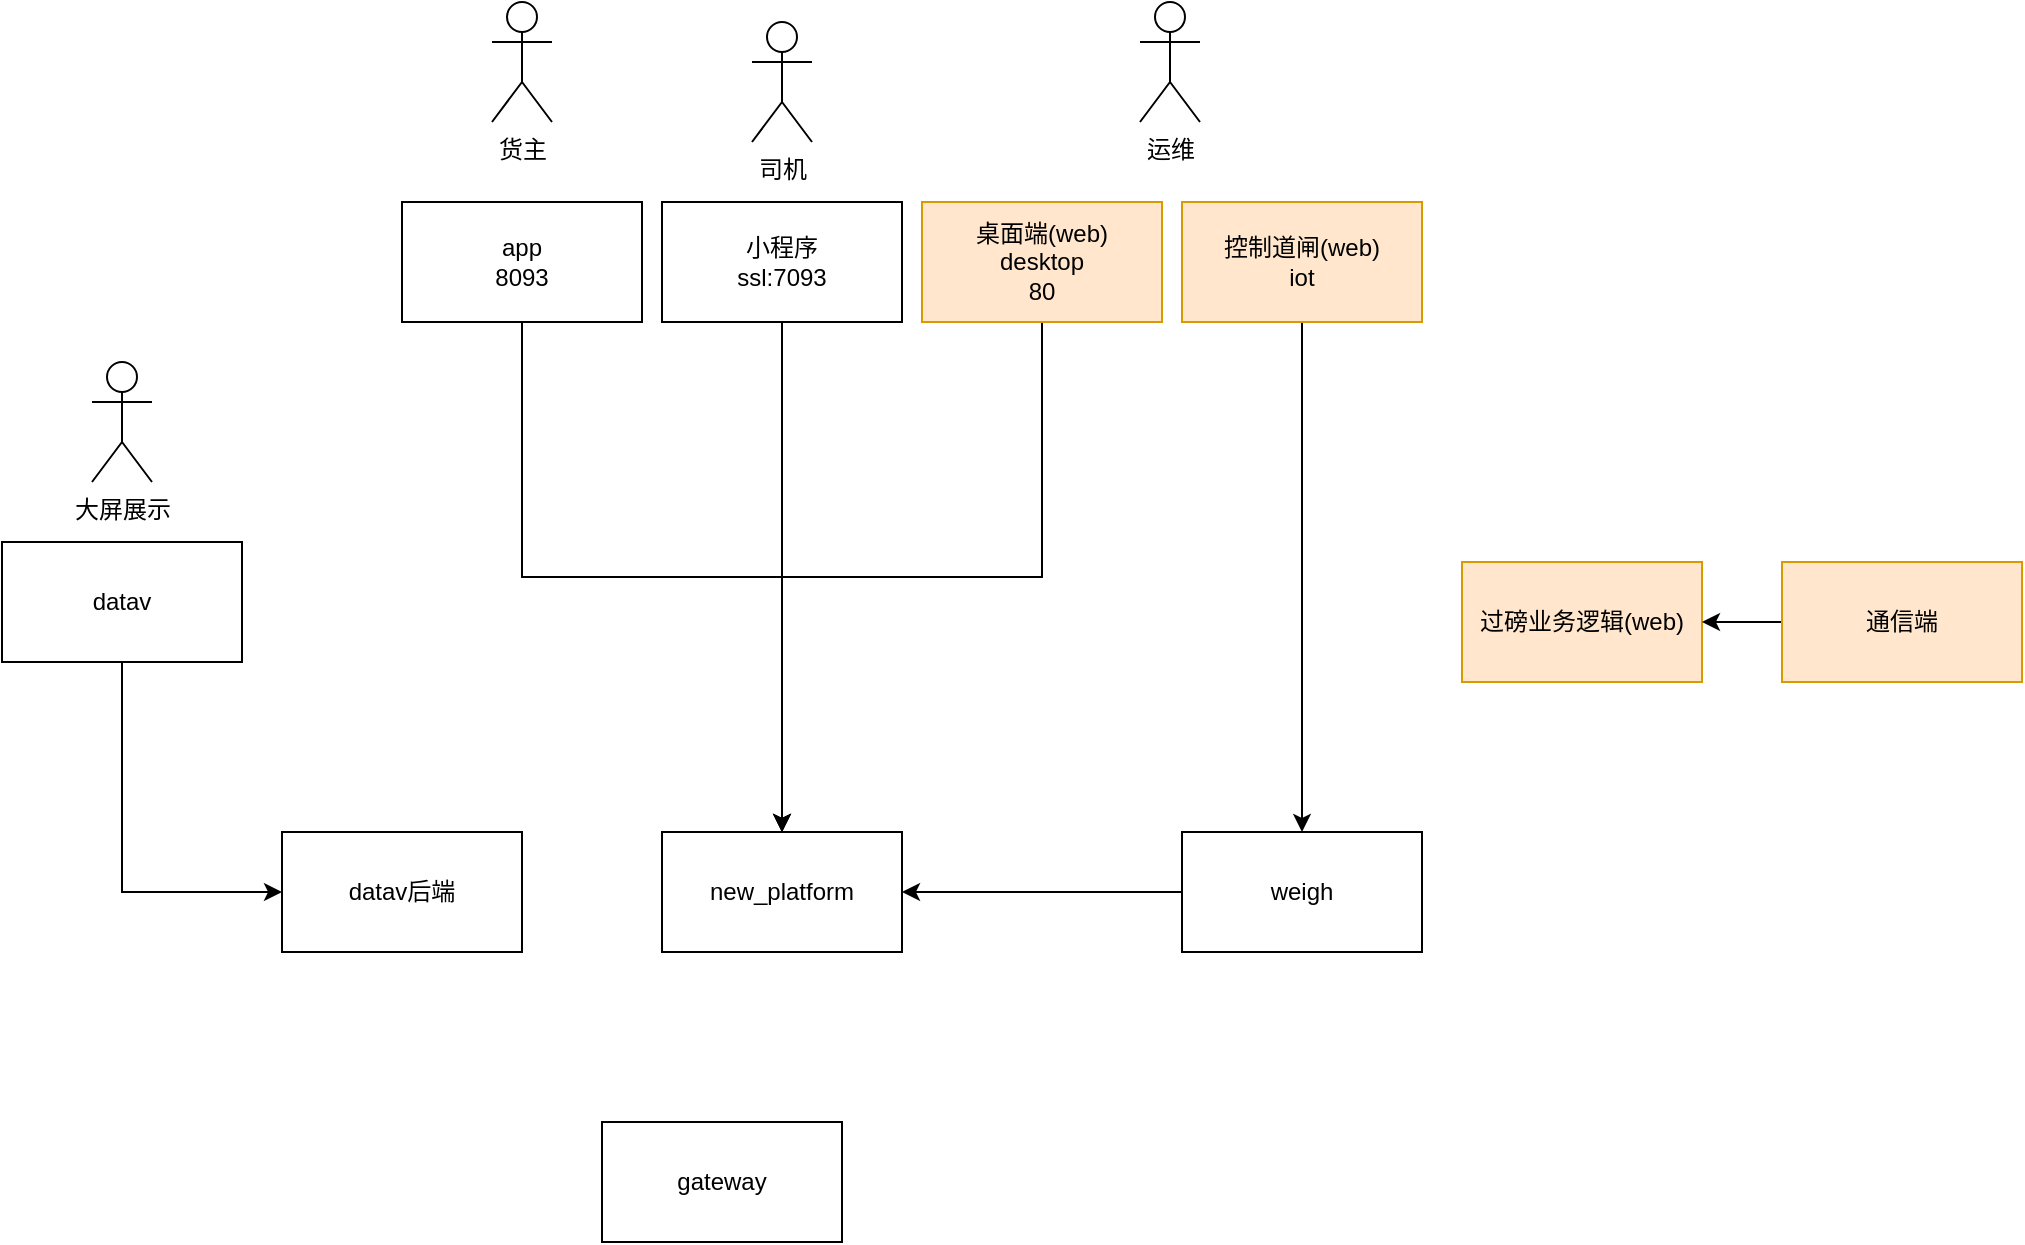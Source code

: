 <mxfile version="14.6.0" type="github">
  <diagram id="i68JFdNTJ4IvCKRYNh7I" name="Page-1">
    <mxGraphModel dx="1728" dy="619" grid="1" gridSize="10" guides="1" tooltips="1" connect="1" arrows="1" fold="1" page="1" pageScale="1" pageWidth="827" pageHeight="1169" math="0" shadow="0">
      <root>
        <mxCell id="0" />
        <mxCell id="1" parent="0" />
        <mxCell id="E38PJkLzuDfSd40zfgup-23" style="edgeStyle=orthogonalEdgeStyle;rounded=0;orthogonalLoop=1;jettySize=auto;html=1;exitX=0.5;exitY=1;exitDx=0;exitDy=0;" parent="1" source="E38PJkLzuDfSd40zfgup-1" target="E38PJkLzuDfSd40zfgup-14" edge="1">
          <mxGeometry relative="1" as="geometry" />
        </mxCell>
        <mxCell id="E38PJkLzuDfSd40zfgup-1" value="桌面端(web)&lt;br&gt;desktop&lt;br&gt;80" style="rounded=0;whiteSpace=wrap;html=1;fillColor=#ffe6cc;strokeColor=#d79b00;" parent="1" vertex="1">
          <mxGeometry x="290" y="270" width="120" height="60" as="geometry" />
        </mxCell>
        <mxCell id="E38PJkLzuDfSd40zfgup-21" style="edgeStyle=orthogonalEdgeStyle;rounded=0;orthogonalLoop=1;jettySize=auto;html=1;exitX=0.5;exitY=1;exitDx=0;exitDy=0;" parent="1" source="E38PJkLzuDfSd40zfgup-2" target="E38PJkLzuDfSd40zfgup-13" edge="1">
          <mxGeometry relative="1" as="geometry" />
        </mxCell>
        <mxCell id="E38PJkLzuDfSd40zfgup-2" value="控制道闸(web)&lt;br&gt;iot" style="rounded=0;whiteSpace=wrap;html=1;fillColor=#ffe6cc;strokeColor=#d79b00;" parent="1" vertex="1">
          <mxGeometry x="420" y="270" width="120" height="60" as="geometry" />
        </mxCell>
        <mxCell id="E38PJkLzuDfSd40zfgup-3" value="过磅业务逻辑(web)" style="rounded=0;whiteSpace=wrap;html=1;fillColor=#ffe6cc;strokeColor=#d79b00;" parent="1" vertex="1">
          <mxGeometry x="560" y="450" width="120" height="60" as="geometry" />
        </mxCell>
        <mxCell id="E38PJkLzuDfSd40zfgup-4" value="运维" style="shape=umlActor;verticalLabelPosition=bottom;verticalAlign=top;html=1;outlineConnect=0;" parent="1" vertex="1">
          <mxGeometry x="399" y="170" width="30" height="60" as="geometry" />
        </mxCell>
        <mxCell id="E38PJkLzuDfSd40zfgup-24" style="edgeStyle=orthogonalEdgeStyle;rounded=0;orthogonalLoop=1;jettySize=auto;html=1;exitX=0.5;exitY=1;exitDx=0;exitDy=0;entryX=0.5;entryY=0;entryDx=0;entryDy=0;" parent="1" source="E38PJkLzuDfSd40zfgup-6" target="E38PJkLzuDfSd40zfgup-14" edge="1">
          <mxGeometry relative="1" as="geometry" />
        </mxCell>
        <mxCell id="E38PJkLzuDfSd40zfgup-6" value="小程序&lt;br&gt;ssl:7093" style="rounded=0;whiteSpace=wrap;html=1;" parent="1" vertex="1">
          <mxGeometry x="160" y="270" width="120" height="60" as="geometry" />
        </mxCell>
        <mxCell id="E38PJkLzuDfSd40zfgup-7" value="司机" style="shape=umlActor;verticalLabelPosition=bottom;verticalAlign=top;html=1;outlineConnect=0;" parent="1" vertex="1">
          <mxGeometry x="205" y="180" width="30" height="60" as="geometry" />
        </mxCell>
        <mxCell id="E38PJkLzuDfSd40zfgup-8" value="gateway" style="rounded=0;whiteSpace=wrap;html=1;" parent="1" vertex="1">
          <mxGeometry x="130" y="730" width="120" height="60" as="geometry" />
        </mxCell>
        <mxCell id="E38PJkLzuDfSd40zfgup-25" style="edgeStyle=orthogonalEdgeStyle;rounded=0;orthogonalLoop=1;jettySize=auto;html=1;exitX=0.5;exitY=1;exitDx=0;exitDy=0;entryX=0.5;entryY=0;entryDx=0;entryDy=0;" parent="1" source="E38PJkLzuDfSd40zfgup-9" target="E38PJkLzuDfSd40zfgup-14" edge="1">
          <mxGeometry relative="1" as="geometry">
            <mxPoint x="290" y="590" as="targetPoint" />
          </mxGeometry>
        </mxCell>
        <mxCell id="E38PJkLzuDfSd40zfgup-9" value="app&lt;br&gt;8093" style="rounded=0;whiteSpace=wrap;html=1;" parent="1" vertex="1">
          <mxGeometry x="30" y="270" width="120" height="60" as="geometry" />
        </mxCell>
        <mxCell id="E38PJkLzuDfSd40zfgup-11" value="货主" style="shape=umlActor;verticalLabelPosition=bottom;verticalAlign=top;html=1;outlineConnect=0;" parent="1" vertex="1">
          <mxGeometry x="75" y="170" width="30" height="60" as="geometry" />
        </mxCell>
        <mxCell id="E38PJkLzuDfSd40zfgup-18" style="edgeStyle=orthogonalEdgeStyle;rounded=0;orthogonalLoop=1;jettySize=auto;html=1;exitX=0;exitY=0.5;exitDx=0;exitDy=0;entryX=1;entryY=0.5;entryDx=0;entryDy=0;" parent="1" source="E38PJkLzuDfSd40zfgup-12" target="E38PJkLzuDfSd40zfgup-3" edge="1">
          <mxGeometry relative="1" as="geometry" />
        </mxCell>
        <mxCell id="E38PJkLzuDfSd40zfgup-12" value="通信端" style="rounded=0;whiteSpace=wrap;html=1;fillColor=#ffe6cc;strokeColor=#d79b00;" parent="1" vertex="1">
          <mxGeometry x="720" y="450" width="120" height="60" as="geometry" />
        </mxCell>
        <mxCell id="E38PJkLzuDfSd40zfgup-20" style="edgeStyle=orthogonalEdgeStyle;rounded=0;orthogonalLoop=1;jettySize=auto;html=1;exitX=0;exitY=0.5;exitDx=0;exitDy=0;entryX=1;entryY=0.5;entryDx=0;entryDy=0;" parent="1" source="E38PJkLzuDfSd40zfgup-13" target="E38PJkLzuDfSd40zfgup-14" edge="1">
          <mxGeometry relative="1" as="geometry" />
        </mxCell>
        <mxCell id="E38PJkLzuDfSd40zfgup-13" value="weigh" style="rounded=0;whiteSpace=wrap;html=1;" parent="1" vertex="1">
          <mxGeometry x="420" y="585" width="120" height="60" as="geometry" />
        </mxCell>
        <mxCell id="E38PJkLzuDfSd40zfgup-14" value="new_platform" style="rounded=0;whiteSpace=wrap;html=1;" parent="1" vertex="1">
          <mxGeometry x="160" y="585" width="120" height="60" as="geometry" />
        </mxCell>
        <mxCell id="E38PJkLzuDfSd40zfgup-15" value="大屏展示" style="shape=umlActor;verticalLabelPosition=bottom;verticalAlign=top;html=1;outlineConnect=0;" parent="1" vertex="1">
          <mxGeometry x="-125" y="350" width="30" height="60" as="geometry" />
        </mxCell>
        <mxCell id="E38PJkLzuDfSd40zfgup-22" style="edgeStyle=orthogonalEdgeStyle;rounded=0;orthogonalLoop=1;jettySize=auto;html=1;exitX=0.5;exitY=1;exitDx=0;exitDy=0;entryX=0;entryY=0.5;entryDx=0;entryDy=0;" parent="1" source="E38PJkLzuDfSd40zfgup-16" target="E38PJkLzuDfSd40zfgup-17" edge="1">
          <mxGeometry relative="1" as="geometry" />
        </mxCell>
        <mxCell id="E38PJkLzuDfSd40zfgup-16" value="datav" style="rounded=0;whiteSpace=wrap;html=1;" parent="1" vertex="1">
          <mxGeometry x="-170" y="440" width="120" height="60" as="geometry" />
        </mxCell>
        <mxCell id="E38PJkLzuDfSd40zfgup-17" value="datav后端" style="rounded=0;whiteSpace=wrap;html=1;" parent="1" vertex="1">
          <mxGeometry x="-30" y="585" width="120" height="60" as="geometry" />
        </mxCell>
      </root>
    </mxGraphModel>
  </diagram>
</mxfile>
